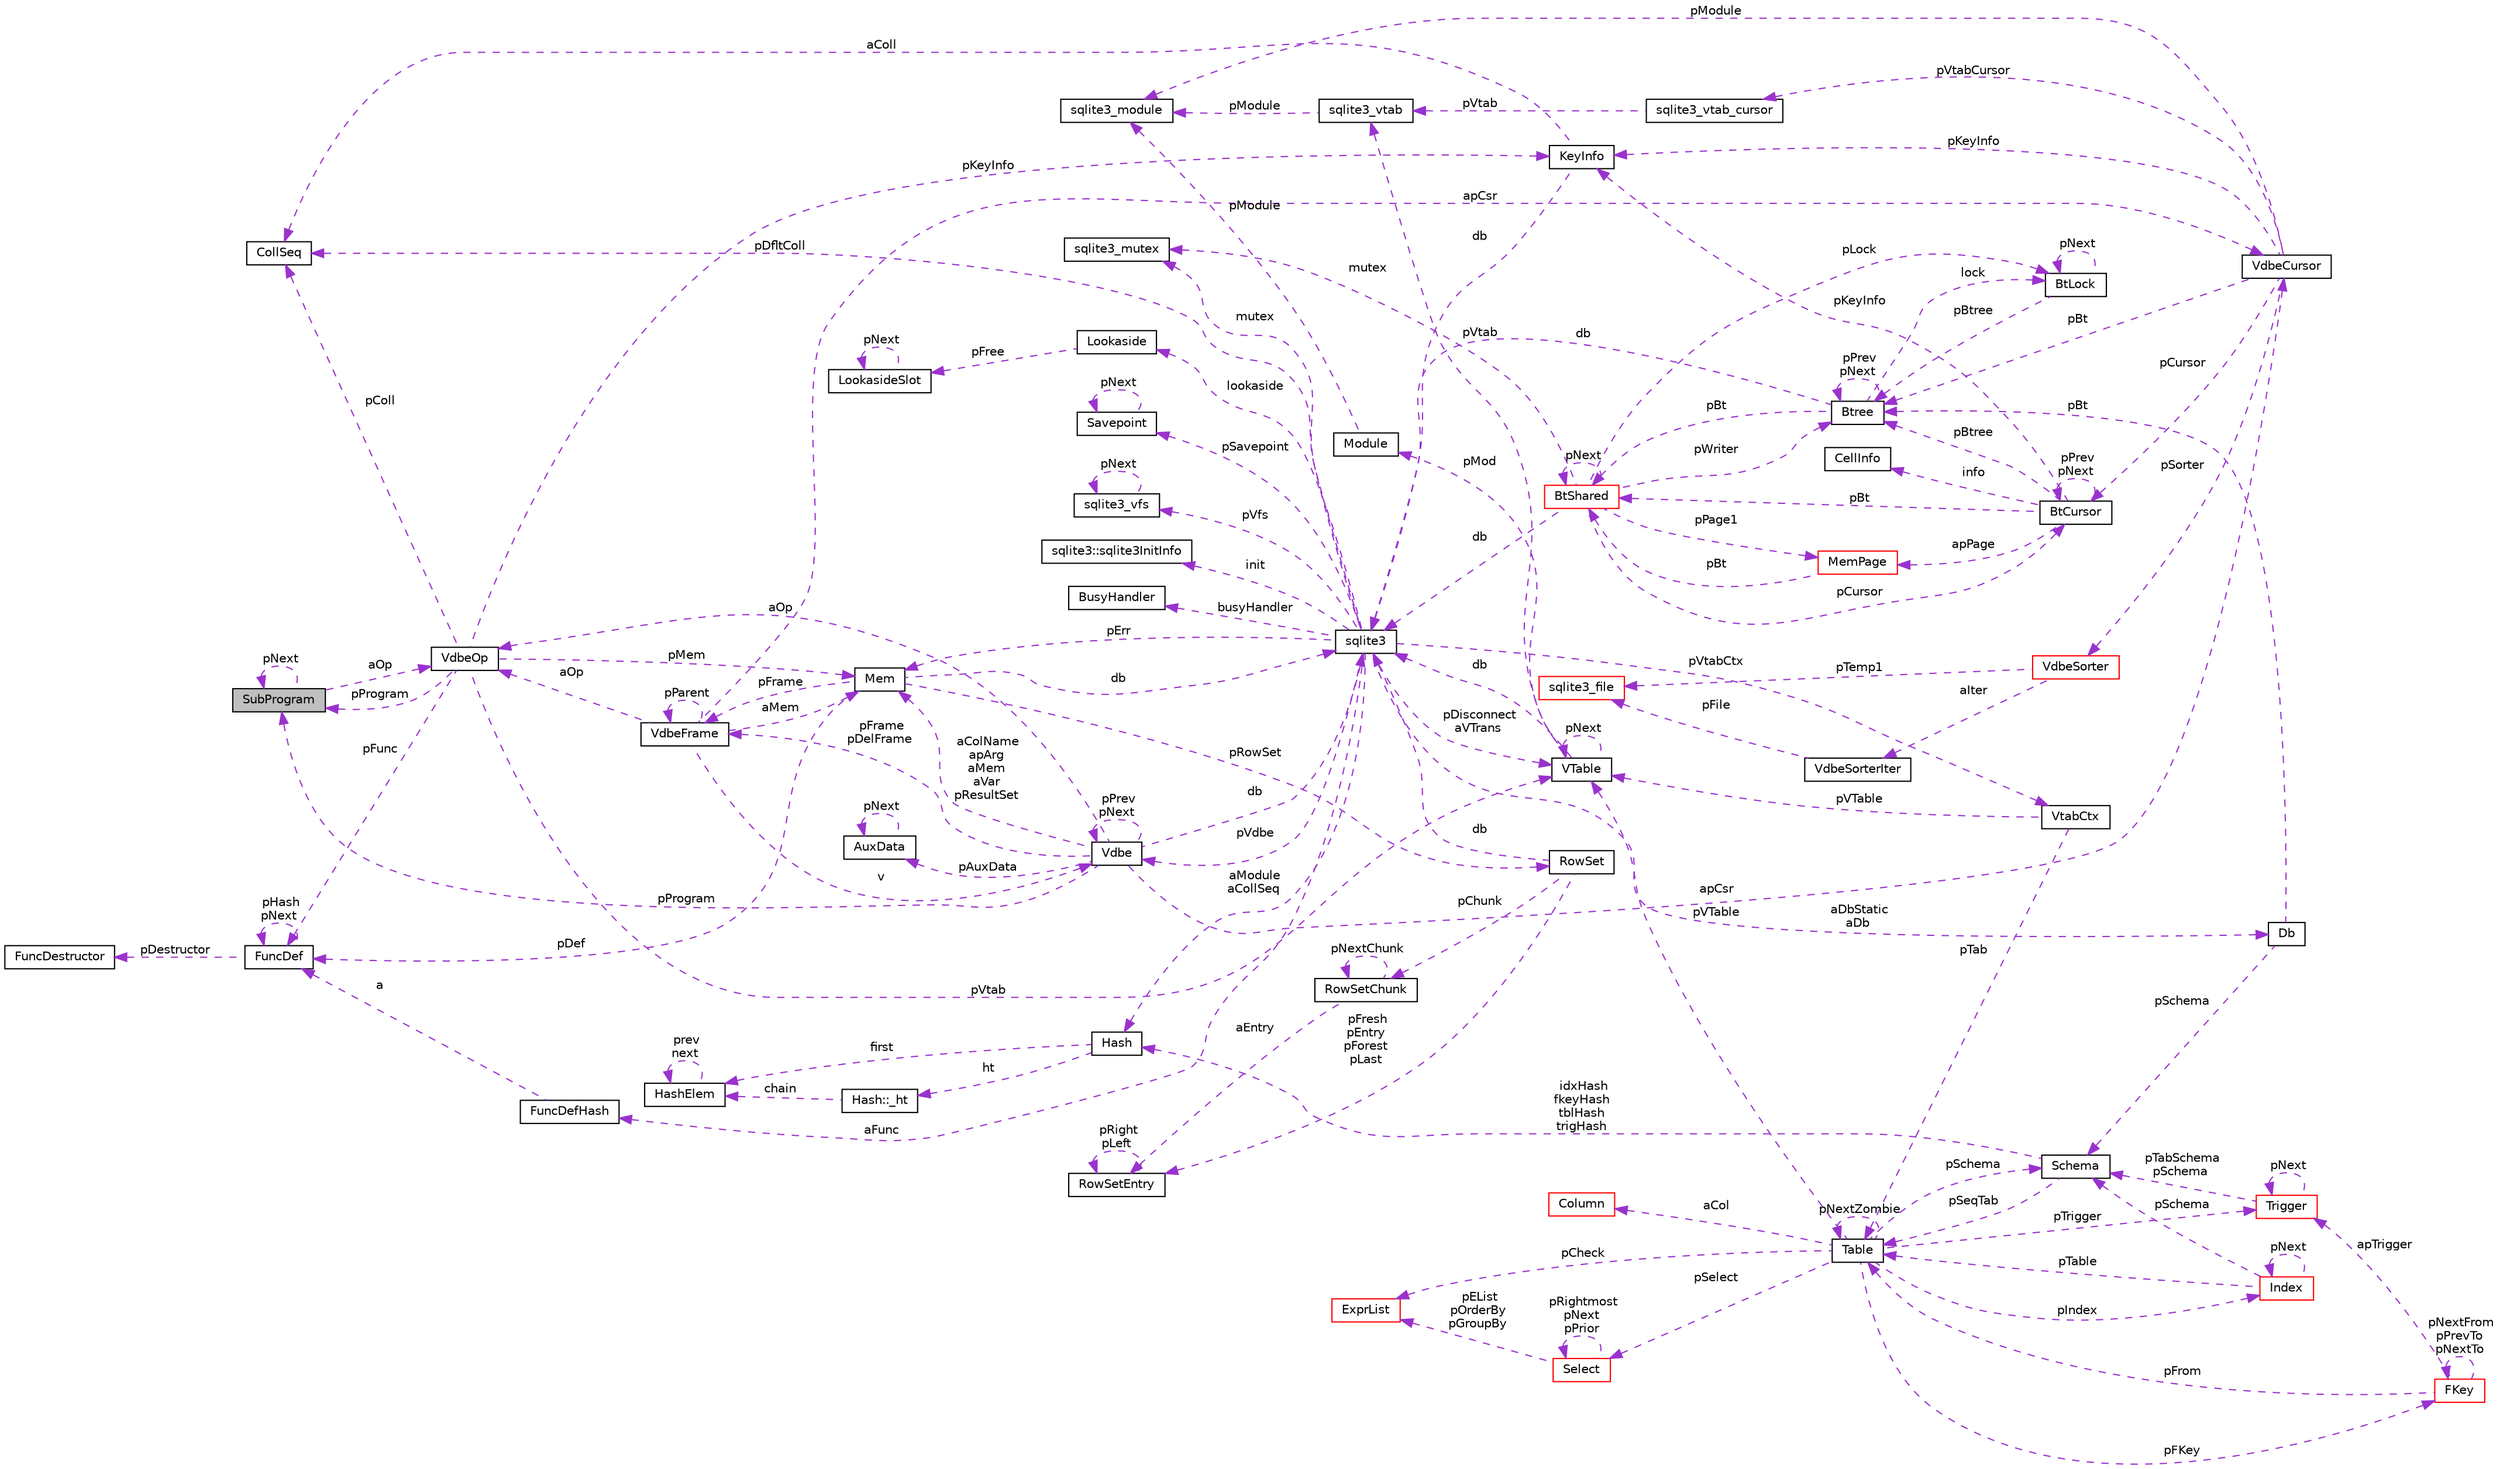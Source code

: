 digraph G
{
 // INTERACTIVE_SVG=YES
  edge [fontname="Helvetica",fontsize="10",labelfontname="Helvetica",labelfontsize="10"];
  node [fontname="Helvetica",fontsize="10",shape=record];
  rankdir="LR";
  Node1 [label="SubProgram",height=0.2,width=0.4,color="black", fillcolor="grey75", style="filled" fontcolor="black"];
  Node1 -> Node1 [dir="back",color="darkorchid3",fontsize="10",style="dashed",label=" pNext" ,fontname="Helvetica"];
  Node2 -> Node1 [dir="back",color="darkorchid3",fontsize="10",style="dashed",label=" aOp" ,fontname="Helvetica"];
  Node2 [label="VdbeOp",height=0.2,width=0.4,color="black", fillcolor="white", style="filled",URL="$d2/dd9/struct_vdbe_op.html"];
  Node3 -> Node2 [dir="back",color="darkorchid3",fontsize="10",style="dashed",label=" pMem" ,fontname="Helvetica"];
  Node3 [label="Mem",height=0.2,width=0.4,color="black", fillcolor="white", style="filled",URL="$df/d48/struct_mem.html"];
  Node4 -> Node3 [dir="back",color="darkorchid3",fontsize="10",style="dashed",label=" db" ,fontname="Helvetica"];
  Node4 [label="sqlite3",height=0.2,width=0.4,color="black", fillcolor="white", style="filled",URL="$d9/dcd/structsqlite3.html"];
  Node3 -> Node4 [dir="back",color="darkorchid3",fontsize="10",style="dashed",label=" pErr" ,fontname="Helvetica"];
  Node5 -> Node4 [dir="back",color="darkorchid3",fontsize="10",style="dashed",label=" pVdbe" ,fontname="Helvetica"];
  Node5 [label="Vdbe",height=0.2,width=0.4,color="black", fillcolor="white", style="filled",URL="$db/df8/struct_vdbe.html"];
  Node5 -> Node5 [dir="back",color="darkorchid3",fontsize="10",style="dashed",label=" pPrev\npNext" ,fontname="Helvetica"];
  Node3 -> Node5 [dir="back",color="darkorchid3",fontsize="10",style="dashed",label=" aColName\napArg\naMem\naVar\npResultSet" ,fontname="Helvetica"];
  Node4 -> Node5 [dir="back",color="darkorchid3",fontsize="10",style="dashed",label=" db" ,fontname="Helvetica"];
  Node6 -> Node5 [dir="back",color="darkorchid3",fontsize="10",style="dashed",label=" pFrame\npDelFrame" ,fontname="Helvetica"];
  Node6 [label="VdbeFrame",height=0.2,width=0.4,color="black", fillcolor="white", style="filled",URL="$de/d74/struct_vdbe_frame.html"];
  Node3 -> Node6 [dir="back",color="darkorchid3",fontsize="10",style="dashed",label=" aMem" ,fontname="Helvetica"];
  Node5 -> Node6 [dir="back",color="darkorchid3",fontsize="10",style="dashed",label=" v" ,fontname="Helvetica"];
  Node6 -> Node6 [dir="back",color="darkorchid3",fontsize="10",style="dashed",label=" pParent" ,fontname="Helvetica"];
  Node7 -> Node6 [dir="back",color="darkorchid3",fontsize="10",style="dashed",label=" apCsr" ,fontname="Helvetica"];
  Node7 [label="VdbeCursor",height=0.2,width=0.4,color="black", fillcolor="white", style="filled",URL="$d5/dd1/struct_vdbe_cursor.html"];
  Node8 -> Node7 [dir="back",color="darkorchid3",fontsize="10",style="dashed",label=" pCursor" ,fontname="Helvetica"];
  Node8 [label="BtCursor",height=0.2,width=0.4,color="black", fillcolor="white", style="filled",URL="$db/d2c/struct_bt_cursor.html"];
  Node8 -> Node8 [dir="back",color="darkorchid3",fontsize="10",style="dashed",label=" pPrev\npNext" ,fontname="Helvetica"];
  Node9 -> Node8 [dir="back",color="darkorchid3",fontsize="10",style="dashed",label=" info" ,fontname="Helvetica"];
  Node9 [label="CellInfo",height=0.2,width=0.4,color="black", fillcolor="white", style="filled",URL="$de/dbe/struct_cell_info.html"];
  Node10 -> Node8 [dir="back",color="darkorchid3",fontsize="10",style="dashed",label=" pBt" ,fontname="Helvetica"];
  Node10 [label="BtShared",height=0.2,width=0.4,color="red", fillcolor="white", style="filled",URL="$d3/d1f/struct_bt_shared.html"];
  Node8 -> Node10 [dir="back",color="darkorchid3",fontsize="10",style="dashed",label=" pCursor" ,fontname="Helvetica"];
  Node10 -> Node10 [dir="back",color="darkorchid3",fontsize="10",style="dashed",label=" pNext" ,fontname="Helvetica"];
  Node4 -> Node10 [dir="back",color="darkorchid3",fontsize="10",style="dashed",label=" db" ,fontname="Helvetica"];
  Node11 -> Node10 [dir="back",color="darkorchid3",fontsize="10",style="dashed",label=" mutex" ,fontname="Helvetica"];
  Node11 [label="sqlite3_mutex",height=0.2,width=0.4,color="black", fillcolor="white", style="filled",URL="$d5/d3c/structsqlite3__mutex.html"];
  Node12 -> Node10 [dir="back",color="darkorchid3",fontsize="10",style="dashed",label=" pLock" ,fontname="Helvetica"];
  Node12 [label="BtLock",height=0.2,width=0.4,color="black", fillcolor="white", style="filled",URL="$d1/d28/struct_bt_lock.html"];
  Node12 -> Node12 [dir="back",color="darkorchid3",fontsize="10",style="dashed",label=" pNext" ,fontname="Helvetica"];
  Node13 -> Node12 [dir="back",color="darkorchid3",fontsize="10",style="dashed",label=" pBtree" ,fontname="Helvetica"];
  Node13 [label="Btree",height=0.2,width=0.4,color="black", fillcolor="white", style="filled",URL="$d9/d90/struct_btree.html"];
  Node10 -> Node13 [dir="back",color="darkorchid3",fontsize="10",style="dashed",label=" pBt" ,fontname="Helvetica"];
  Node4 -> Node13 [dir="back",color="darkorchid3",fontsize="10",style="dashed",label=" db" ,fontname="Helvetica"];
  Node12 -> Node13 [dir="back",color="darkorchid3",fontsize="10",style="dashed",label=" lock" ,fontname="Helvetica"];
  Node13 -> Node13 [dir="back",color="darkorchid3",fontsize="10",style="dashed",label=" pPrev\npNext" ,fontname="Helvetica"];
  Node14 -> Node10 [dir="back",color="darkorchid3",fontsize="10",style="dashed",label=" pPage1" ,fontname="Helvetica"];
  Node14 [label="MemPage",height=0.2,width=0.4,color="red", fillcolor="white", style="filled",URL="$d8/d9f/struct_mem_page.html"];
  Node10 -> Node14 [dir="back",color="darkorchid3",fontsize="10",style="dashed",label=" pBt" ,fontname="Helvetica"];
  Node13 -> Node10 [dir="back",color="darkorchid3",fontsize="10",style="dashed",label=" pWriter" ,fontname="Helvetica"];
  Node14 -> Node8 [dir="back",color="darkorchid3",fontsize="10",style="dashed",label=" apPage" ,fontname="Helvetica"];
  Node15 -> Node8 [dir="back",color="darkorchid3",fontsize="10",style="dashed",label=" pKeyInfo" ,fontname="Helvetica"];
  Node15 [label="KeyInfo",height=0.2,width=0.4,color="black", fillcolor="white", style="filled",URL="$dc/d2f/struct_key_info.html"];
  Node4 -> Node15 [dir="back",color="darkorchid3",fontsize="10",style="dashed",label=" db" ,fontname="Helvetica"];
  Node16 -> Node15 [dir="back",color="darkorchid3",fontsize="10",style="dashed",label=" aColl" ,fontname="Helvetica"];
  Node16 [label="CollSeq",height=0.2,width=0.4,color="black", fillcolor="white", style="filled",URL="$d0/d7d/struct_coll_seq.html"];
  Node13 -> Node8 [dir="back",color="darkorchid3",fontsize="10",style="dashed",label=" pBtree" ,fontname="Helvetica"];
  Node17 -> Node7 [dir="back",color="darkorchid3",fontsize="10",style="dashed",label=" pModule" ,fontname="Helvetica"];
  Node17 [label="sqlite3_module",height=0.2,width=0.4,color="black", fillcolor="white", style="filled",URL="$dd/de4/structsqlite3__module.html"];
  Node18 -> Node7 [dir="back",color="darkorchid3",fontsize="10",style="dashed",label=" pVtabCursor" ,fontname="Helvetica"];
  Node18 [label="sqlite3_vtab_cursor",height=0.2,width=0.4,color="black", fillcolor="white", style="filled",URL="$d3/d17/structsqlite3__vtab__cursor.html"];
  Node19 -> Node18 [dir="back",color="darkorchid3",fontsize="10",style="dashed",label=" pVtab" ,fontname="Helvetica"];
  Node19 [label="sqlite3_vtab",height=0.2,width=0.4,color="black", fillcolor="white", style="filled",URL="$d3/d12/structsqlite3__vtab.html"];
  Node17 -> Node19 [dir="back",color="darkorchid3",fontsize="10",style="dashed",label=" pModule" ,fontname="Helvetica"];
  Node20 -> Node7 [dir="back",color="darkorchid3",fontsize="10",style="dashed",label=" pSorter" ,fontname="Helvetica"];
  Node20 [label="VdbeSorter",height=0.2,width=0.4,color="red", fillcolor="white", style="filled",URL="$d3/d85/struct_vdbe_sorter.html"];
  Node21 -> Node20 [dir="back",color="darkorchid3",fontsize="10",style="dashed",label=" aIter" ,fontname="Helvetica"];
  Node21 [label="VdbeSorterIter",height=0.2,width=0.4,color="black", fillcolor="white", style="filled",URL="$df/dcd/struct_vdbe_sorter_iter.html"];
  Node22 -> Node21 [dir="back",color="darkorchid3",fontsize="10",style="dashed",label=" pFile" ,fontname="Helvetica"];
  Node22 [label="sqlite3_file",height=0.2,width=0.4,color="red", fillcolor="white", style="filled",URL="$db/db0/structsqlite3__file.html"];
  Node22 -> Node20 [dir="back",color="darkorchid3",fontsize="10",style="dashed",label=" pTemp1" ,fontname="Helvetica"];
  Node15 -> Node7 [dir="back",color="darkorchid3",fontsize="10",style="dashed",label=" pKeyInfo" ,fontname="Helvetica"];
  Node13 -> Node7 [dir="back",color="darkorchid3",fontsize="10",style="dashed",label=" pBt" ,fontname="Helvetica"];
  Node2 -> Node6 [dir="back",color="darkorchid3",fontsize="10",style="dashed",label=" aOp" ,fontname="Helvetica"];
  Node23 -> Node5 [dir="back",color="darkorchid3",fontsize="10",style="dashed",label=" pAuxData" ,fontname="Helvetica"];
  Node23 [label="AuxData",height=0.2,width=0.4,color="black", fillcolor="white", style="filled",URL="$d5/d59/struct_aux_data.html"];
  Node23 -> Node23 [dir="back",color="darkorchid3",fontsize="10",style="dashed",label=" pNext" ,fontname="Helvetica"];
  Node1 -> Node5 [dir="back",color="darkorchid3",fontsize="10",style="dashed",label=" pProgram" ,fontname="Helvetica"];
  Node7 -> Node5 [dir="back",color="darkorchid3",fontsize="10",style="dashed",label=" apCsr" ,fontname="Helvetica"];
  Node2 -> Node5 [dir="back",color="darkorchid3",fontsize="10",style="dashed",label=" aOp" ,fontname="Helvetica"];
  Node24 -> Node4 [dir="back",color="darkorchid3",fontsize="10",style="dashed",label=" pSavepoint" ,fontname="Helvetica"];
  Node24 [label="Savepoint",height=0.2,width=0.4,color="black", fillcolor="white", style="filled",URL="$db/dde/struct_savepoint.html"];
  Node24 -> Node24 [dir="back",color="darkorchid3",fontsize="10",style="dashed",label=" pNext" ,fontname="Helvetica"];
  Node25 -> Node4 [dir="back",color="darkorchid3",fontsize="10",style="dashed",label=" aFunc" ,fontname="Helvetica"];
  Node25 [label="FuncDefHash",height=0.2,width=0.4,color="black", fillcolor="white", style="filled",URL="$db/dfc/struct_func_def_hash.html"];
  Node26 -> Node25 [dir="back",color="darkorchid3",fontsize="10",style="dashed",label=" a" ,fontname="Helvetica"];
  Node26 [label="FuncDef",height=0.2,width=0.4,color="black", fillcolor="white", style="filled",URL="$df/d38/struct_func_def.html"];
  Node27 -> Node26 [dir="back",color="darkorchid3",fontsize="10",style="dashed",label=" pDestructor" ,fontname="Helvetica"];
  Node27 [label="FuncDestructor",height=0.2,width=0.4,color="black", fillcolor="white", style="filled",URL="$d5/da4/struct_func_destructor.html"];
  Node26 -> Node26 [dir="back",color="darkorchid3",fontsize="10",style="dashed",label=" pHash\npNext" ,fontname="Helvetica"];
  Node28 -> Node4 [dir="back",color="darkorchid3",fontsize="10",style="dashed",label=" lookaside" ,fontname="Helvetica"];
  Node28 [label="Lookaside",height=0.2,width=0.4,color="black", fillcolor="white", style="filled",URL="$d4/d8a/struct_lookaside.html"];
  Node29 -> Node28 [dir="back",color="darkorchid3",fontsize="10",style="dashed",label=" pFree" ,fontname="Helvetica"];
  Node29 [label="LookasideSlot",height=0.2,width=0.4,color="black", fillcolor="white", style="filled",URL="$dd/d17/struct_lookaside_slot.html"];
  Node29 -> Node29 [dir="back",color="darkorchid3",fontsize="10",style="dashed",label=" pNext" ,fontname="Helvetica"];
  Node11 -> Node4 [dir="back",color="darkorchid3",fontsize="10",style="dashed",label=" mutex" ,fontname="Helvetica"];
  Node30 -> Node4 [dir="back",color="darkorchid3",fontsize="10",style="dashed",label=" pVfs" ,fontname="Helvetica"];
  Node30 [label="sqlite3_vfs",height=0.2,width=0.4,color="black", fillcolor="white", style="filled",URL="$d3/d36/structsqlite3__vfs.html"];
  Node30 -> Node30 [dir="back",color="darkorchid3",fontsize="10",style="dashed",label=" pNext" ,fontname="Helvetica"];
  Node31 -> Node4 [dir="back",color="darkorchid3",fontsize="10",style="dashed",label=" init" ,fontname="Helvetica"];
  Node31 [label="sqlite3::sqlite3InitInfo",height=0.2,width=0.4,color="black", fillcolor="white", style="filled",URL="$d7/d84/structsqlite3_1_1sqlite3_init_info.html"];
  Node32 -> Node4 [dir="back",color="darkorchid3",fontsize="10",style="dashed",label=" busyHandler" ,fontname="Helvetica"];
  Node32 [label="BusyHandler",height=0.2,width=0.4,color="black", fillcolor="white", style="filled",URL="$d4/d89/struct_busy_handler.html"];
  Node33 -> Node4 [dir="back",color="darkorchid3",fontsize="10",style="dashed",label=" pVtabCtx" ,fontname="Helvetica"];
  Node33 [label="VtabCtx",height=0.2,width=0.4,color="black", fillcolor="white", style="filled",URL="$de/dae/struct_vtab_ctx.html"];
  Node34 -> Node33 [dir="back",color="darkorchid3",fontsize="10",style="dashed",label=" pVTable" ,fontname="Helvetica"];
  Node34 [label="VTable",height=0.2,width=0.4,color="black", fillcolor="white", style="filled",URL="$db/d7e/struct_v_table.html"];
  Node4 -> Node34 [dir="back",color="darkorchid3",fontsize="10",style="dashed",label=" db" ,fontname="Helvetica"];
  Node34 -> Node34 [dir="back",color="darkorchid3",fontsize="10",style="dashed",label=" pNext" ,fontname="Helvetica"];
  Node35 -> Node34 [dir="back",color="darkorchid3",fontsize="10",style="dashed",label=" pMod" ,fontname="Helvetica"];
  Node35 [label="Module",height=0.2,width=0.4,color="black", fillcolor="white", style="filled",URL="$d0/d3b/struct_module.html"];
  Node17 -> Node35 [dir="back",color="darkorchid3",fontsize="10",style="dashed",label=" pModule" ,fontname="Helvetica"];
  Node19 -> Node34 [dir="back",color="darkorchid3",fontsize="10",style="dashed",label=" pVtab" ,fontname="Helvetica"];
  Node36 -> Node33 [dir="back",color="darkorchid3",fontsize="10",style="dashed",label=" pTab" ,fontname="Helvetica"];
  Node36 [label="Table",height=0.2,width=0.4,color="black", fillcolor="white", style="filled",URL="$d5/d0d/struct_table.html"];
  Node37 -> Node36 [dir="back",color="darkorchid3",fontsize="10",style="dashed",label=" pSchema" ,fontname="Helvetica"];
  Node37 [label="Schema",height=0.2,width=0.4,color="black", fillcolor="white", style="filled",URL="$df/d15/struct_schema.html"];
  Node36 -> Node37 [dir="back",color="darkorchid3",fontsize="10",style="dashed",label=" pSeqTab" ,fontname="Helvetica"];
  Node38 -> Node37 [dir="back",color="darkorchid3",fontsize="10",style="dashed",label=" idxHash\nfkeyHash\ntblHash\ntrigHash" ,fontname="Helvetica"];
  Node38 [label="Hash",height=0.2,width=0.4,color="black", fillcolor="white", style="filled",URL="$d2/d7a/struct_hash.html"];
  Node39 -> Node38 [dir="back",color="darkorchid3",fontsize="10",style="dashed",label=" ht" ,fontname="Helvetica"];
  Node39 [label="Hash::_ht",height=0.2,width=0.4,color="black", fillcolor="white", style="filled",URL="$dd/d00/struct_hash_1_1__ht.html"];
  Node40 -> Node39 [dir="back",color="darkorchid3",fontsize="10",style="dashed",label=" chain" ,fontname="Helvetica"];
  Node40 [label="HashElem",height=0.2,width=0.4,color="black", fillcolor="white", style="filled",URL="$df/d01/struct_hash_elem.html"];
  Node40 -> Node40 [dir="back",color="darkorchid3",fontsize="10",style="dashed",label=" prev\nnext" ,fontname="Helvetica"];
  Node40 -> Node38 [dir="back",color="darkorchid3",fontsize="10",style="dashed",label=" first" ,fontname="Helvetica"];
  Node41 -> Node36 [dir="back",color="darkorchid3",fontsize="10",style="dashed",label=" aCol" ,fontname="Helvetica"];
  Node41 [label="Column",height=0.2,width=0.4,color="red", fillcolor="white", style="filled",URL="$d0/d14/struct_column.html"];
  Node42 -> Node36 [dir="back",color="darkorchid3",fontsize="10",style="dashed",label=" pFKey" ,fontname="Helvetica"];
  Node42 [label="FKey",height=0.2,width=0.4,color="red", fillcolor="white", style="filled",URL="$d0/dbd/struct_f_key.html"];
  Node42 -> Node42 [dir="back",color="darkorchid3",fontsize="10",style="dashed",label=" pNextFrom\npPrevTo\npNextTo" ,fontname="Helvetica"];
  Node36 -> Node42 [dir="back",color="darkorchid3",fontsize="10",style="dashed",label=" pFrom" ,fontname="Helvetica"];
  Node43 -> Node42 [dir="back",color="darkorchid3",fontsize="10",style="dashed",label=" apTrigger" ,fontname="Helvetica"];
  Node43 [label="Trigger",height=0.2,width=0.4,color="red", fillcolor="white", style="filled",URL="$d1/dd9/struct_trigger.html"];
  Node37 -> Node43 [dir="back",color="darkorchid3",fontsize="10",style="dashed",label=" pTabSchema\npSchema" ,fontname="Helvetica"];
  Node43 -> Node43 [dir="back",color="darkorchid3",fontsize="10",style="dashed",label=" pNext" ,fontname="Helvetica"];
  Node34 -> Node36 [dir="back",color="darkorchid3",fontsize="10",style="dashed",label=" pVTable" ,fontname="Helvetica"];
  Node36 -> Node36 [dir="back",color="darkorchid3",fontsize="10",style="dashed",label=" pNextZombie" ,fontname="Helvetica"];
  Node43 -> Node36 [dir="back",color="darkorchid3",fontsize="10",style="dashed",label=" pTrigger" ,fontname="Helvetica"];
  Node44 -> Node36 [dir="back",color="darkorchid3",fontsize="10",style="dashed",label=" pSelect" ,fontname="Helvetica"];
  Node44 [label="Select",height=0.2,width=0.4,color="red", fillcolor="white", style="filled",URL="$d2/d1c/struct_select.html"];
  Node44 -> Node44 [dir="back",color="darkorchid3",fontsize="10",style="dashed",label=" pRightmost\npNext\npPrior" ,fontname="Helvetica"];
  Node45 -> Node44 [dir="back",color="darkorchid3",fontsize="10",style="dashed",label=" pEList\npOrderBy\npGroupBy" ,fontname="Helvetica"];
  Node45 [label="ExprList",height=0.2,width=0.4,color="red", fillcolor="white", style="filled",URL="$de/d20/struct_expr_list.html"];
  Node45 -> Node36 [dir="back",color="darkorchid3",fontsize="10",style="dashed",label=" pCheck" ,fontname="Helvetica"];
  Node46 -> Node36 [dir="back",color="darkorchid3",fontsize="10",style="dashed",label=" pIndex" ,fontname="Helvetica"];
  Node46 [label="Index",height=0.2,width=0.4,color="red", fillcolor="white", style="filled",URL="$dc/d6f/struct_index.html"];
  Node37 -> Node46 [dir="back",color="darkorchid3",fontsize="10",style="dashed",label=" pSchema" ,fontname="Helvetica"];
  Node36 -> Node46 [dir="back",color="darkorchid3",fontsize="10",style="dashed",label=" pTable" ,fontname="Helvetica"];
  Node46 -> Node46 [dir="back",color="darkorchid3",fontsize="10",style="dashed",label=" pNext" ,fontname="Helvetica"];
  Node16 -> Node4 [dir="back",color="darkorchid3",fontsize="10",style="dashed",label=" pDfltColl" ,fontname="Helvetica"];
  Node34 -> Node4 [dir="back",color="darkorchid3",fontsize="10",style="dashed",label=" pDisconnect\naVTrans" ,fontname="Helvetica"];
  Node47 -> Node4 [dir="back",color="darkorchid3",fontsize="10",style="dashed",label=" aDbStatic\naDb" ,fontname="Helvetica"];
  Node47 [label="Db",height=0.2,width=0.4,color="black", fillcolor="white", style="filled",URL="$db/dd1/struct_db.html"];
  Node37 -> Node47 [dir="back",color="darkorchid3",fontsize="10",style="dashed",label=" pSchema" ,fontname="Helvetica"];
  Node13 -> Node47 [dir="back",color="darkorchid3",fontsize="10",style="dashed",label=" pBt" ,fontname="Helvetica"];
  Node38 -> Node4 [dir="back",color="darkorchid3",fontsize="10",style="dashed",label=" aModule\naCollSeq" ,fontname="Helvetica"];
  Node6 -> Node3 [dir="back",color="darkorchid3",fontsize="10",style="dashed",label=" pFrame" ,fontname="Helvetica"];
  Node48 -> Node3 [dir="back",color="darkorchid3",fontsize="10",style="dashed",label=" pRowSet" ,fontname="Helvetica"];
  Node48 [label="RowSet",height=0.2,width=0.4,color="black", fillcolor="white", style="filled",URL="$d5/d67/struct_row_set.html"];
  Node4 -> Node48 [dir="back",color="darkorchid3",fontsize="10",style="dashed",label=" db" ,fontname="Helvetica"];
  Node49 -> Node48 [dir="back",color="darkorchid3",fontsize="10",style="dashed",label=" pChunk" ,fontname="Helvetica"];
  Node49 [label="RowSetChunk",height=0.2,width=0.4,color="black", fillcolor="white", style="filled",URL="$d0/dd7/struct_row_set_chunk.html"];
  Node49 -> Node49 [dir="back",color="darkorchid3",fontsize="10",style="dashed",label=" pNextChunk" ,fontname="Helvetica"];
  Node50 -> Node49 [dir="back",color="darkorchid3",fontsize="10",style="dashed",label=" aEntry" ,fontname="Helvetica"];
  Node50 [label="RowSetEntry",height=0.2,width=0.4,color="black", fillcolor="white", style="filled",URL="$da/d66/struct_row_set_entry.html"];
  Node50 -> Node50 [dir="back",color="darkorchid3",fontsize="10",style="dashed",label=" pRight\npLeft" ,fontname="Helvetica"];
  Node50 -> Node48 [dir="back",color="darkorchid3",fontsize="10",style="dashed",label=" pFresh\npEntry\npForest\npLast" ,fontname="Helvetica"];
  Node26 -> Node3 [dir="back",color="darkorchid3",fontsize="10",style="dashed",label=" pDef" ,fontname="Helvetica"];
  Node16 -> Node2 [dir="back",color="darkorchid3",fontsize="10",style="dashed",label=" pColl" ,fontname="Helvetica"];
  Node34 -> Node2 [dir="back",color="darkorchid3",fontsize="10",style="dashed",label=" pVtab" ,fontname="Helvetica"];
  Node1 -> Node2 [dir="back",color="darkorchid3",fontsize="10",style="dashed",label=" pProgram" ,fontname="Helvetica"];
  Node15 -> Node2 [dir="back",color="darkorchid3",fontsize="10",style="dashed",label=" pKeyInfo" ,fontname="Helvetica"];
  Node26 -> Node2 [dir="back",color="darkorchid3",fontsize="10",style="dashed",label=" pFunc" ,fontname="Helvetica"];
}
